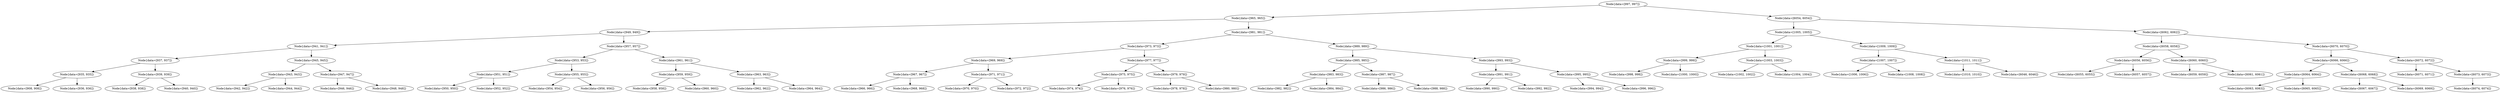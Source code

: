 digraph G{
1546048012 [label="Node{data=[997, 997]}"]
1546048012 -> 343063872
343063872 [label="Node{data=[965, 965]}"]
343063872 -> 1004621810
1004621810 [label="Node{data=[949, 949]}"]
1004621810 -> 1649661164
1649661164 [label="Node{data=[941, 941]}"]
1649661164 -> 135257112
135257112 [label="Node{data=[937, 937]}"]
135257112 -> 152496356
152496356 [label="Node{data=[935, 935]}"]
152496356 -> 951691499
951691499 [label="Node{data=[908, 908]}"]
152496356 -> 1152511908
1152511908 [label="Node{data=[936, 936]}"]
135257112 -> 849871926
849871926 [label="Node{data=[939, 939]}"]
849871926 -> 206019407
206019407 [label="Node{data=[938, 938]}"]
849871926 -> 2035057884
2035057884 [label="Node{data=[940, 940]}"]
1649661164 -> 852199582
852199582 [label="Node{data=[945, 945]}"]
852199582 -> 1076933445
1076933445 [label="Node{data=[943, 943]}"]
1076933445 -> 1880999407
1880999407 [label="Node{data=[942, 942]}"]
1076933445 -> 1835717972
1835717972 [label="Node{data=[944, 944]}"]
852199582 -> 59457311
59457311 [label="Node{data=[947, 947]}"]
59457311 -> 1189355184
1189355184 [label="Node{data=[946, 946]}"]
59457311 -> 1489541438
1489541438 [label="Node{data=[948, 948]}"]
1004621810 -> 1672685318
1672685318 [label="Node{data=[957, 957]}"]
1672685318 -> 958042024
958042024 [label="Node{data=[953, 953]}"]
958042024 -> 1600980901
1600980901 [label="Node{data=[951, 951]}"]
1600980901 -> 1131439135
1131439135 [label="Node{data=[950, 950]}"]
1600980901 -> 964816992
964816992 [label="Node{data=[952, 952]}"]
958042024 -> 1410031415
1410031415 [label="Node{data=[955, 955]}"]
1410031415 -> 1668037180
1668037180 [label="Node{data=[954, 954]}"]
1410031415 -> 603777746
603777746 [label="Node{data=[956, 956]}"]
1672685318 -> 365435965
365435965 [label="Node{data=[961, 961]}"]
365435965 -> 464784212
464784212 [label="Node{data=[959, 959]}"]
464784212 -> 428572612
428572612 [label="Node{data=[958, 958]}"]
464784212 -> 1575332957
1575332957 [label="Node{data=[960, 960]}"]
365435965 -> 144271912
144271912 [label="Node{data=[963, 963]}"]
144271912 -> 860634820
860634820 [label="Node{data=[962, 962]}"]
144271912 -> 1903886902
1903886902 [label="Node{data=[964, 964]}"]
343063872 -> 17620736
17620736 [label="Node{data=[981, 981]}"]
17620736 -> 1116159267
1116159267 [label="Node{data=[973, 973]}"]
1116159267 -> 284135849
284135849 [label="Node{data=[969, 969]}"]
284135849 -> 967596848
967596848 [label="Node{data=[967, 967]}"]
967596848 -> 1581213658
1581213658 [label="Node{data=[966, 966]}"]
967596848 -> 623523611
623523611 [label="Node{data=[968, 968]}"]
284135849 -> 1235523790
1235523790 [label="Node{data=[971, 971]}"]
1235523790 -> 302661393
302661393 [label="Node{data=[970, 970]}"]
1235523790 -> 925801277
925801277 [label="Node{data=[972, 972]}"]
1116159267 -> 1128853548
1128853548 [label="Node{data=[977, 977]}"]
1128853548 -> 776434275
776434275 [label="Node{data=[975, 975]}"]
776434275 -> 1836462605
1836462605 [label="Node{data=[974, 974]}"]
776434275 -> 776121325
776121325 [label="Node{data=[976, 976]}"]
1128853548 -> 714078105
714078105 [label="Node{data=[979, 979]}"]
714078105 -> 1062096065
1062096065 [label="Node{data=[978, 978]}"]
714078105 -> 1676998527
1676998527 [label="Node{data=[980, 980]}"]
17620736 -> 1490167087
1490167087 [label="Node{data=[989, 989]}"]
1490167087 -> 229909139
229909139 [label="Node{data=[985, 985]}"]
229909139 -> 1087459232
1087459232 [label="Node{data=[983, 983]}"]
1087459232 -> 73009098
73009098 [label="Node{data=[982, 982]}"]
1087459232 -> 1298706739
1298706739 [label="Node{data=[984, 984]}"]
229909139 -> 1633985207
1633985207 [label="Node{data=[987, 987]}"]
1633985207 -> 721575284
721575284 [label="Node{data=[986, 986]}"]
1633985207 -> 2134010761
2134010761 [label="Node{data=[988, 988]}"]
1490167087 -> 2010885237
2010885237 [label="Node{data=[993, 993]}"]
2010885237 -> 862898467
862898467 [label="Node{data=[991, 991]}"]
862898467 -> 180276167
180276167 [label="Node{data=[990, 990]}"]
862898467 -> 1715246906
1715246906 [label="Node{data=[992, 992]}"]
2010885237 -> 1278093196
1278093196 [label="Node{data=[995, 995]}"]
1278093196 -> 164415739
164415739 [label="Node{data=[994, 994]}"]
1278093196 -> 1968233206
1968233206 [label="Node{data=[996, 996]}"]
1546048012 -> 2002196001
2002196001 [label="Node{data=[6054, 6054]}"]
2002196001 -> 1257790720
1257790720 [label="Node{data=[1005, 1005]}"]
1257790720 -> 622645172
622645172 [label="Node{data=[1001, 1001]}"]
622645172 -> 1449666187
1449666187 [label="Node{data=[999, 999]}"]
1449666187 -> 432129145
432129145 [label="Node{data=[998, 998]}"]
1449666187 -> 291084828
291084828 [label="Node{data=[1000, 1000]}"]
622645172 -> 1392219884
1392219884 [label="Node{data=[1003, 1003]}"]
1392219884 -> 1160818246
1160818246 [label="Node{data=[1002, 1002]}"]
1392219884 -> 1380272277
1380272277 [label="Node{data=[1004, 1004]}"]
1257790720 -> 252813755
252813755 [label="Node{data=[1009, 1009]}"]
252813755 -> 22223427
22223427 [label="Node{data=[1007, 1007]}"]
22223427 -> 1104266929
1104266929 [label="Node{data=[1006, 1006]}"]
22223427 -> 958939134
958939134 [label="Node{data=[1008, 1008]}"]
252813755 -> 1001807129
1001807129 [label="Node{data=[1011, 1011]}"]
1001807129 -> 581880110
581880110 [label="Node{data=[1010, 1010]}"]
1001807129 -> 1829070724
1829070724 [label="Node{data=[6046, 6046]}"]
2002196001 -> 363491861
363491861 [label="Node{data=[6062, 6062]}"]
363491861 -> 486390572
486390572 [label="Node{data=[6058, 6058]}"]
486390572 -> 1213130276
1213130276 [label="Node{data=[6056, 6056]}"]
1213130276 -> 238129646
238129646 [label="Node{data=[6055, 6055]}"]
1213130276 -> 1213034727
1213034727 [label="Node{data=[6057, 6057]}"]
486390572 -> 966297113
966297113 [label="Node{data=[6060, 6060]}"]
966297113 -> 114829512
114829512 [label="Node{data=[6059, 6059]}"]
966297113 -> 82077468
82077468 [label="Node{data=[6061, 6061]}"]
363491861 -> 655222063
655222063 [label="Node{data=[6070, 6070]}"]
655222063 -> 1524107161
1524107161 [label="Node{data=[6066, 6066]}"]
1524107161 -> 486668898
486668898 [label="Node{data=[6064, 6064]}"]
486668898 -> 989504089
989504089 [label="Node{data=[6063, 6063]}"]
486668898 -> 1922440372
1922440372 [label="Node{data=[6065, 6065]}"]
1524107161 -> 1760049584
1760049584 [label="Node{data=[6068, 6068]}"]
1760049584 -> 2049448997
2049448997 [label="Node{data=[6067, 6067]}"]
1760049584 -> 355434835
355434835 [label="Node{data=[6069, 6069]}"]
655222063 -> 1469992190
1469992190 [label="Node{data=[6072, 6072]}"]
1469992190 -> 2115160580
2115160580 [label="Node{data=[6071, 6071]}"]
1469992190 -> 1147222231
1147222231 [label="Node{data=[6073, 6073]}"]
1147222231 -> 757931025
757931025 [label="Node{data=[6074, 6074]}"]
}